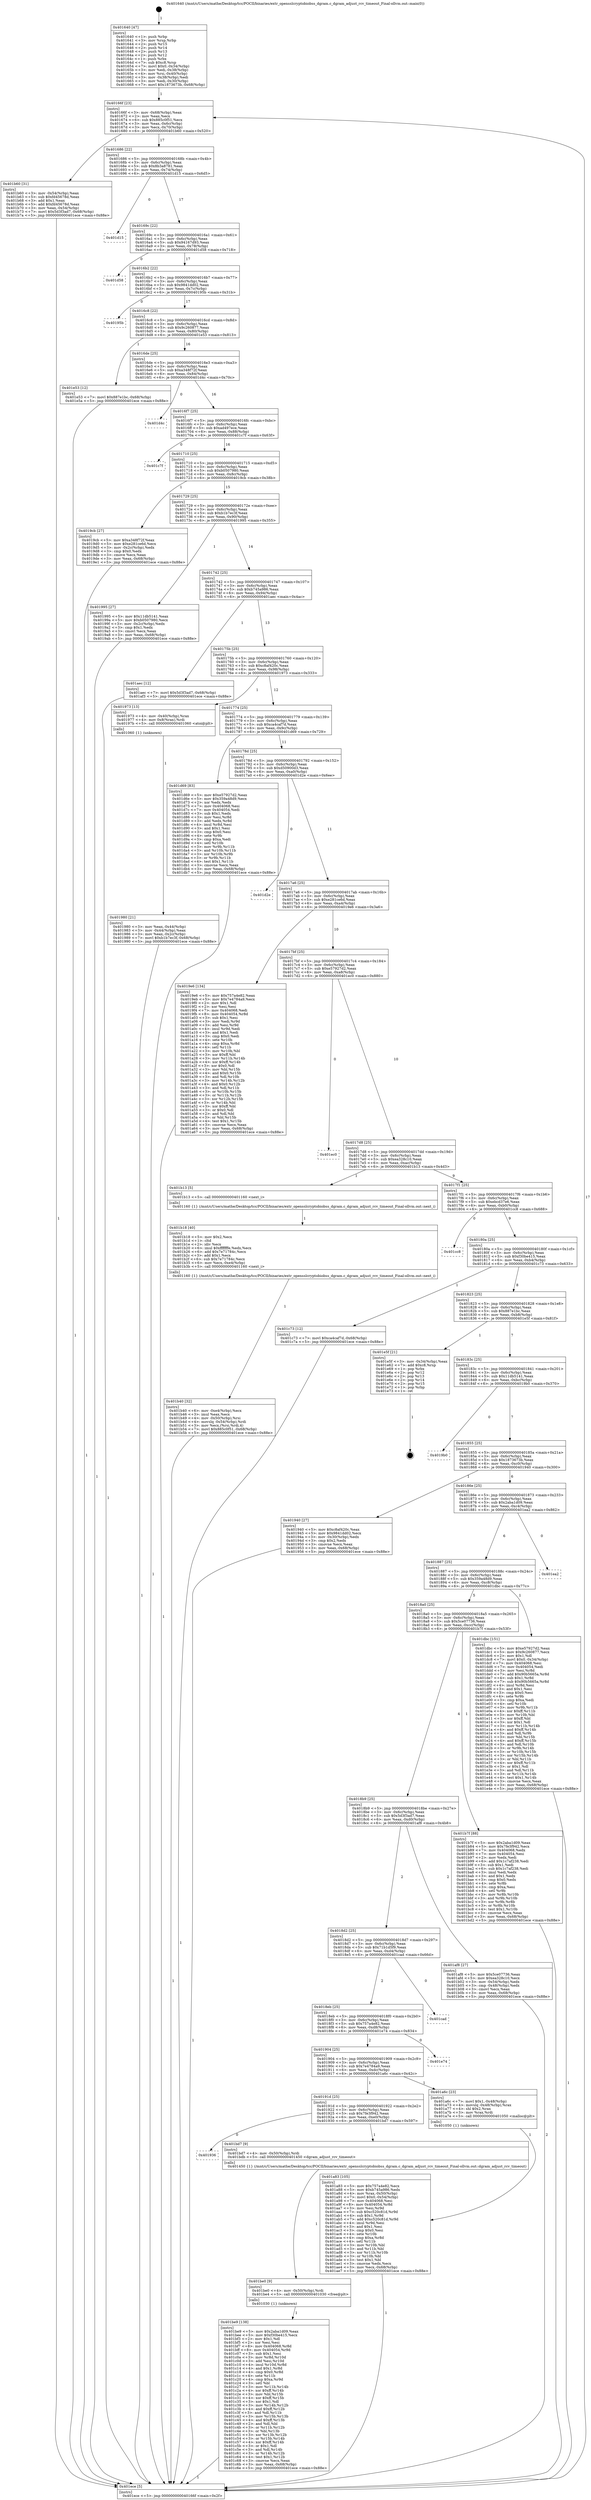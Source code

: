 digraph "0x401640" {
  label = "0x401640 (/mnt/c/Users/mathe/Desktop/tcc/POCII/binaries/extr_opensslcryptobiobss_dgram.c_dgram_adjust_rcv_timeout_Final-ollvm.out::main(0))"
  labelloc = "t"
  node[shape=record]

  Entry [label="",width=0.3,height=0.3,shape=circle,fillcolor=black,style=filled]
  "0x40166f" [label="{
     0x40166f [23]\l
     | [instrs]\l
     &nbsp;&nbsp;0x40166f \<+3\>: mov -0x68(%rbp),%eax\l
     &nbsp;&nbsp;0x401672 \<+2\>: mov %eax,%ecx\l
     &nbsp;&nbsp;0x401674 \<+6\>: sub $0x885c0f51,%ecx\l
     &nbsp;&nbsp;0x40167a \<+3\>: mov %eax,-0x6c(%rbp)\l
     &nbsp;&nbsp;0x40167d \<+3\>: mov %ecx,-0x70(%rbp)\l
     &nbsp;&nbsp;0x401680 \<+6\>: je 0000000000401b60 \<main+0x520\>\l
  }"]
  "0x401b60" [label="{
     0x401b60 [31]\l
     | [instrs]\l
     &nbsp;&nbsp;0x401b60 \<+3\>: mov -0x54(%rbp),%eax\l
     &nbsp;&nbsp;0x401b63 \<+5\>: sub $0xfd45678d,%eax\l
     &nbsp;&nbsp;0x401b68 \<+3\>: add $0x1,%eax\l
     &nbsp;&nbsp;0x401b6b \<+5\>: add $0xfd45678d,%eax\l
     &nbsp;&nbsp;0x401b70 \<+3\>: mov %eax,-0x54(%rbp)\l
     &nbsp;&nbsp;0x401b73 \<+7\>: movl $0x5d3f3ad7,-0x68(%rbp)\l
     &nbsp;&nbsp;0x401b7a \<+5\>: jmp 0000000000401ece \<main+0x88e\>\l
  }"]
  "0x401686" [label="{
     0x401686 [22]\l
     | [instrs]\l
     &nbsp;&nbsp;0x401686 \<+5\>: jmp 000000000040168b \<main+0x4b\>\l
     &nbsp;&nbsp;0x40168b \<+3\>: mov -0x6c(%rbp),%eax\l
     &nbsp;&nbsp;0x40168e \<+5\>: sub $0x8b3a8781,%eax\l
     &nbsp;&nbsp;0x401693 \<+3\>: mov %eax,-0x74(%rbp)\l
     &nbsp;&nbsp;0x401696 \<+6\>: je 0000000000401d15 \<main+0x6d5\>\l
  }"]
  Exit [label="",width=0.3,height=0.3,shape=circle,fillcolor=black,style=filled,peripheries=2]
  "0x401d15" [label="{
     0x401d15\l
  }", style=dashed]
  "0x40169c" [label="{
     0x40169c [22]\l
     | [instrs]\l
     &nbsp;&nbsp;0x40169c \<+5\>: jmp 00000000004016a1 \<main+0x61\>\l
     &nbsp;&nbsp;0x4016a1 \<+3\>: mov -0x6c(%rbp),%eax\l
     &nbsp;&nbsp;0x4016a4 \<+5\>: sub $0x94167d93,%eax\l
     &nbsp;&nbsp;0x4016a9 \<+3\>: mov %eax,-0x78(%rbp)\l
     &nbsp;&nbsp;0x4016ac \<+6\>: je 0000000000401d58 \<main+0x718\>\l
  }"]
  "0x401be9" [label="{
     0x401be9 [138]\l
     | [instrs]\l
     &nbsp;&nbsp;0x401be9 \<+5\>: mov $0x2aba1d09,%eax\l
     &nbsp;&nbsp;0x401bee \<+5\>: mov $0xf30be415,%ecx\l
     &nbsp;&nbsp;0x401bf3 \<+2\>: mov $0x1,%dl\l
     &nbsp;&nbsp;0x401bf5 \<+2\>: xor %esi,%esi\l
     &nbsp;&nbsp;0x401bf7 \<+8\>: mov 0x404068,%r8d\l
     &nbsp;&nbsp;0x401bff \<+8\>: mov 0x404054,%r9d\l
     &nbsp;&nbsp;0x401c07 \<+3\>: sub $0x1,%esi\l
     &nbsp;&nbsp;0x401c0a \<+3\>: mov %r8d,%r10d\l
     &nbsp;&nbsp;0x401c0d \<+3\>: add %esi,%r10d\l
     &nbsp;&nbsp;0x401c10 \<+4\>: imul %r10d,%r8d\l
     &nbsp;&nbsp;0x401c14 \<+4\>: and $0x1,%r8d\l
     &nbsp;&nbsp;0x401c18 \<+4\>: cmp $0x0,%r8d\l
     &nbsp;&nbsp;0x401c1c \<+4\>: sete %r11b\l
     &nbsp;&nbsp;0x401c20 \<+4\>: cmp $0xa,%r9d\l
     &nbsp;&nbsp;0x401c24 \<+3\>: setl %bl\l
     &nbsp;&nbsp;0x401c27 \<+3\>: mov %r11b,%r14b\l
     &nbsp;&nbsp;0x401c2a \<+4\>: xor $0xff,%r14b\l
     &nbsp;&nbsp;0x401c2e \<+3\>: mov %bl,%r15b\l
     &nbsp;&nbsp;0x401c31 \<+4\>: xor $0xff,%r15b\l
     &nbsp;&nbsp;0x401c35 \<+3\>: xor $0x1,%dl\l
     &nbsp;&nbsp;0x401c38 \<+3\>: mov %r14b,%r12b\l
     &nbsp;&nbsp;0x401c3b \<+4\>: and $0xff,%r12b\l
     &nbsp;&nbsp;0x401c3f \<+3\>: and %dl,%r11b\l
     &nbsp;&nbsp;0x401c42 \<+3\>: mov %r15b,%r13b\l
     &nbsp;&nbsp;0x401c45 \<+4\>: and $0xff,%r13b\l
     &nbsp;&nbsp;0x401c49 \<+2\>: and %dl,%bl\l
     &nbsp;&nbsp;0x401c4b \<+3\>: or %r11b,%r12b\l
     &nbsp;&nbsp;0x401c4e \<+3\>: or %bl,%r13b\l
     &nbsp;&nbsp;0x401c51 \<+3\>: xor %r13b,%r12b\l
     &nbsp;&nbsp;0x401c54 \<+3\>: or %r15b,%r14b\l
     &nbsp;&nbsp;0x401c57 \<+4\>: xor $0xff,%r14b\l
     &nbsp;&nbsp;0x401c5b \<+3\>: or $0x1,%dl\l
     &nbsp;&nbsp;0x401c5e \<+3\>: and %dl,%r14b\l
     &nbsp;&nbsp;0x401c61 \<+3\>: or %r14b,%r12b\l
     &nbsp;&nbsp;0x401c64 \<+4\>: test $0x1,%r12b\l
     &nbsp;&nbsp;0x401c68 \<+3\>: cmovne %ecx,%eax\l
     &nbsp;&nbsp;0x401c6b \<+3\>: mov %eax,-0x68(%rbp)\l
     &nbsp;&nbsp;0x401c6e \<+5\>: jmp 0000000000401ece \<main+0x88e\>\l
  }"]
  "0x401d58" [label="{
     0x401d58\l
  }", style=dashed]
  "0x4016b2" [label="{
     0x4016b2 [22]\l
     | [instrs]\l
     &nbsp;&nbsp;0x4016b2 \<+5\>: jmp 00000000004016b7 \<main+0x77\>\l
     &nbsp;&nbsp;0x4016b7 \<+3\>: mov -0x6c(%rbp),%eax\l
     &nbsp;&nbsp;0x4016ba \<+5\>: sub $0x9841dd02,%eax\l
     &nbsp;&nbsp;0x4016bf \<+3\>: mov %eax,-0x7c(%rbp)\l
     &nbsp;&nbsp;0x4016c2 \<+6\>: je 000000000040195b \<main+0x31b\>\l
  }"]
  "0x401be0" [label="{
     0x401be0 [9]\l
     | [instrs]\l
     &nbsp;&nbsp;0x401be0 \<+4\>: mov -0x50(%rbp),%rdi\l
     &nbsp;&nbsp;0x401be4 \<+5\>: call 0000000000401030 \<free@plt\>\l
     | [calls]\l
     &nbsp;&nbsp;0x401030 \{1\} (unknown)\l
  }"]
  "0x40195b" [label="{
     0x40195b\l
  }", style=dashed]
  "0x4016c8" [label="{
     0x4016c8 [22]\l
     | [instrs]\l
     &nbsp;&nbsp;0x4016c8 \<+5\>: jmp 00000000004016cd \<main+0x8d\>\l
     &nbsp;&nbsp;0x4016cd \<+3\>: mov -0x6c(%rbp),%eax\l
     &nbsp;&nbsp;0x4016d0 \<+5\>: sub $0x9c260877,%eax\l
     &nbsp;&nbsp;0x4016d5 \<+3\>: mov %eax,-0x80(%rbp)\l
     &nbsp;&nbsp;0x4016d8 \<+6\>: je 0000000000401e53 \<main+0x813\>\l
  }"]
  "0x401936" [label="{
     0x401936\l
  }", style=dashed]
  "0x401e53" [label="{
     0x401e53 [12]\l
     | [instrs]\l
     &nbsp;&nbsp;0x401e53 \<+7\>: movl $0x887e1bc,-0x68(%rbp)\l
     &nbsp;&nbsp;0x401e5a \<+5\>: jmp 0000000000401ece \<main+0x88e\>\l
  }"]
  "0x4016de" [label="{
     0x4016de [25]\l
     | [instrs]\l
     &nbsp;&nbsp;0x4016de \<+5\>: jmp 00000000004016e3 \<main+0xa3\>\l
     &nbsp;&nbsp;0x4016e3 \<+3\>: mov -0x6c(%rbp),%eax\l
     &nbsp;&nbsp;0x4016e6 \<+5\>: sub $0xa348f72f,%eax\l
     &nbsp;&nbsp;0x4016eb \<+6\>: mov %eax,-0x84(%rbp)\l
     &nbsp;&nbsp;0x4016f1 \<+6\>: je 0000000000401d4c \<main+0x70c\>\l
  }"]
  "0x401bd7" [label="{
     0x401bd7 [9]\l
     | [instrs]\l
     &nbsp;&nbsp;0x401bd7 \<+4\>: mov -0x50(%rbp),%rdi\l
     &nbsp;&nbsp;0x401bdb \<+5\>: call 0000000000401450 \<dgram_adjust_rcv_timeout\>\l
     | [calls]\l
     &nbsp;&nbsp;0x401450 \{1\} (/mnt/c/Users/mathe/Desktop/tcc/POCII/binaries/extr_opensslcryptobiobss_dgram.c_dgram_adjust_rcv_timeout_Final-ollvm.out::dgram_adjust_rcv_timeout)\l
  }"]
  "0x401d4c" [label="{
     0x401d4c\l
  }", style=dashed]
  "0x4016f7" [label="{
     0x4016f7 [25]\l
     | [instrs]\l
     &nbsp;&nbsp;0x4016f7 \<+5\>: jmp 00000000004016fc \<main+0xbc\>\l
     &nbsp;&nbsp;0x4016fc \<+3\>: mov -0x6c(%rbp),%eax\l
     &nbsp;&nbsp;0x4016ff \<+5\>: sub $0xad497ece,%eax\l
     &nbsp;&nbsp;0x401704 \<+6\>: mov %eax,-0x88(%rbp)\l
     &nbsp;&nbsp;0x40170a \<+6\>: je 0000000000401c7f \<main+0x63f\>\l
  }"]
  "0x401b40" [label="{
     0x401b40 [32]\l
     | [instrs]\l
     &nbsp;&nbsp;0x401b40 \<+6\>: mov -0xe4(%rbp),%ecx\l
     &nbsp;&nbsp;0x401b46 \<+3\>: imul %eax,%ecx\l
     &nbsp;&nbsp;0x401b49 \<+4\>: mov -0x50(%rbp),%rsi\l
     &nbsp;&nbsp;0x401b4d \<+4\>: movslq -0x54(%rbp),%rdi\l
     &nbsp;&nbsp;0x401b51 \<+3\>: mov %ecx,(%rsi,%rdi,4)\l
     &nbsp;&nbsp;0x401b54 \<+7\>: movl $0x885c0f51,-0x68(%rbp)\l
     &nbsp;&nbsp;0x401b5b \<+5\>: jmp 0000000000401ece \<main+0x88e\>\l
  }"]
  "0x401c7f" [label="{
     0x401c7f\l
  }", style=dashed]
  "0x401710" [label="{
     0x401710 [25]\l
     | [instrs]\l
     &nbsp;&nbsp;0x401710 \<+5\>: jmp 0000000000401715 \<main+0xd5\>\l
     &nbsp;&nbsp;0x401715 \<+3\>: mov -0x6c(%rbp),%eax\l
     &nbsp;&nbsp;0x401718 \<+5\>: sub $0xb0507980,%eax\l
     &nbsp;&nbsp;0x40171d \<+6\>: mov %eax,-0x8c(%rbp)\l
     &nbsp;&nbsp;0x401723 \<+6\>: je 00000000004019cb \<main+0x38b\>\l
  }"]
  "0x401b18" [label="{
     0x401b18 [40]\l
     | [instrs]\l
     &nbsp;&nbsp;0x401b18 \<+5\>: mov $0x2,%ecx\l
     &nbsp;&nbsp;0x401b1d \<+1\>: cltd\l
     &nbsp;&nbsp;0x401b1e \<+2\>: idiv %ecx\l
     &nbsp;&nbsp;0x401b20 \<+6\>: imul $0xfffffffe,%edx,%ecx\l
     &nbsp;&nbsp;0x401b26 \<+6\>: add $0x7e71784c,%ecx\l
     &nbsp;&nbsp;0x401b2c \<+3\>: add $0x1,%ecx\l
     &nbsp;&nbsp;0x401b2f \<+6\>: sub $0x7e71784c,%ecx\l
     &nbsp;&nbsp;0x401b35 \<+6\>: mov %ecx,-0xe4(%rbp)\l
     &nbsp;&nbsp;0x401b3b \<+5\>: call 0000000000401160 \<next_i\>\l
     | [calls]\l
     &nbsp;&nbsp;0x401160 \{1\} (/mnt/c/Users/mathe/Desktop/tcc/POCII/binaries/extr_opensslcryptobiobss_dgram.c_dgram_adjust_rcv_timeout_Final-ollvm.out::next_i)\l
  }"]
  "0x4019cb" [label="{
     0x4019cb [27]\l
     | [instrs]\l
     &nbsp;&nbsp;0x4019cb \<+5\>: mov $0xa348f72f,%eax\l
     &nbsp;&nbsp;0x4019d0 \<+5\>: mov $0xe281ce6d,%ecx\l
     &nbsp;&nbsp;0x4019d5 \<+3\>: mov -0x2c(%rbp),%edx\l
     &nbsp;&nbsp;0x4019d8 \<+3\>: cmp $0x0,%edx\l
     &nbsp;&nbsp;0x4019db \<+3\>: cmove %ecx,%eax\l
     &nbsp;&nbsp;0x4019de \<+3\>: mov %eax,-0x68(%rbp)\l
     &nbsp;&nbsp;0x4019e1 \<+5\>: jmp 0000000000401ece \<main+0x88e\>\l
  }"]
  "0x401729" [label="{
     0x401729 [25]\l
     | [instrs]\l
     &nbsp;&nbsp;0x401729 \<+5\>: jmp 000000000040172e \<main+0xee\>\l
     &nbsp;&nbsp;0x40172e \<+3\>: mov -0x6c(%rbp),%eax\l
     &nbsp;&nbsp;0x401731 \<+5\>: sub $0xb1b7ec3f,%eax\l
     &nbsp;&nbsp;0x401736 \<+6\>: mov %eax,-0x90(%rbp)\l
     &nbsp;&nbsp;0x40173c \<+6\>: je 0000000000401995 \<main+0x355\>\l
  }"]
  "0x401a83" [label="{
     0x401a83 [105]\l
     | [instrs]\l
     &nbsp;&nbsp;0x401a83 \<+5\>: mov $0x757a4e82,%ecx\l
     &nbsp;&nbsp;0x401a88 \<+5\>: mov $0xb745a986,%edx\l
     &nbsp;&nbsp;0x401a8d \<+4\>: mov %rax,-0x50(%rbp)\l
     &nbsp;&nbsp;0x401a91 \<+7\>: movl $0x0,-0x54(%rbp)\l
     &nbsp;&nbsp;0x401a98 \<+7\>: mov 0x404068,%esi\l
     &nbsp;&nbsp;0x401a9f \<+8\>: mov 0x404054,%r8d\l
     &nbsp;&nbsp;0x401aa7 \<+3\>: mov %esi,%r9d\l
     &nbsp;&nbsp;0x401aaa \<+7\>: sub $0xc520c81d,%r9d\l
     &nbsp;&nbsp;0x401ab1 \<+4\>: sub $0x1,%r9d\l
     &nbsp;&nbsp;0x401ab5 \<+7\>: add $0xc520c81d,%r9d\l
     &nbsp;&nbsp;0x401abc \<+4\>: imul %r9d,%esi\l
     &nbsp;&nbsp;0x401ac0 \<+3\>: and $0x1,%esi\l
     &nbsp;&nbsp;0x401ac3 \<+3\>: cmp $0x0,%esi\l
     &nbsp;&nbsp;0x401ac6 \<+4\>: sete %r10b\l
     &nbsp;&nbsp;0x401aca \<+4\>: cmp $0xa,%r8d\l
     &nbsp;&nbsp;0x401ace \<+4\>: setl %r11b\l
     &nbsp;&nbsp;0x401ad2 \<+3\>: mov %r10b,%bl\l
     &nbsp;&nbsp;0x401ad5 \<+3\>: and %r11b,%bl\l
     &nbsp;&nbsp;0x401ad8 \<+3\>: xor %r11b,%r10b\l
     &nbsp;&nbsp;0x401adb \<+3\>: or %r10b,%bl\l
     &nbsp;&nbsp;0x401ade \<+3\>: test $0x1,%bl\l
     &nbsp;&nbsp;0x401ae1 \<+3\>: cmovne %edx,%ecx\l
     &nbsp;&nbsp;0x401ae4 \<+3\>: mov %ecx,-0x68(%rbp)\l
     &nbsp;&nbsp;0x401ae7 \<+5\>: jmp 0000000000401ece \<main+0x88e\>\l
  }"]
  "0x401995" [label="{
     0x401995 [27]\l
     | [instrs]\l
     &nbsp;&nbsp;0x401995 \<+5\>: mov $0x11db5141,%eax\l
     &nbsp;&nbsp;0x40199a \<+5\>: mov $0xb0507980,%ecx\l
     &nbsp;&nbsp;0x40199f \<+3\>: mov -0x2c(%rbp),%edx\l
     &nbsp;&nbsp;0x4019a2 \<+3\>: cmp $0x1,%edx\l
     &nbsp;&nbsp;0x4019a5 \<+3\>: cmovl %ecx,%eax\l
     &nbsp;&nbsp;0x4019a8 \<+3\>: mov %eax,-0x68(%rbp)\l
     &nbsp;&nbsp;0x4019ab \<+5\>: jmp 0000000000401ece \<main+0x88e\>\l
  }"]
  "0x401742" [label="{
     0x401742 [25]\l
     | [instrs]\l
     &nbsp;&nbsp;0x401742 \<+5\>: jmp 0000000000401747 \<main+0x107\>\l
     &nbsp;&nbsp;0x401747 \<+3\>: mov -0x6c(%rbp),%eax\l
     &nbsp;&nbsp;0x40174a \<+5\>: sub $0xb745a986,%eax\l
     &nbsp;&nbsp;0x40174f \<+6\>: mov %eax,-0x94(%rbp)\l
     &nbsp;&nbsp;0x401755 \<+6\>: je 0000000000401aec \<main+0x4ac\>\l
  }"]
  "0x40191d" [label="{
     0x40191d [25]\l
     | [instrs]\l
     &nbsp;&nbsp;0x40191d \<+5\>: jmp 0000000000401922 \<main+0x2e2\>\l
     &nbsp;&nbsp;0x401922 \<+3\>: mov -0x6c(%rbp),%eax\l
     &nbsp;&nbsp;0x401925 \<+5\>: sub $0x7fe3f942,%eax\l
     &nbsp;&nbsp;0x40192a \<+6\>: mov %eax,-0xe0(%rbp)\l
     &nbsp;&nbsp;0x401930 \<+6\>: je 0000000000401bd7 \<main+0x597\>\l
  }"]
  "0x401aec" [label="{
     0x401aec [12]\l
     | [instrs]\l
     &nbsp;&nbsp;0x401aec \<+7\>: movl $0x5d3f3ad7,-0x68(%rbp)\l
     &nbsp;&nbsp;0x401af3 \<+5\>: jmp 0000000000401ece \<main+0x88e\>\l
  }"]
  "0x40175b" [label="{
     0x40175b [25]\l
     | [instrs]\l
     &nbsp;&nbsp;0x40175b \<+5\>: jmp 0000000000401760 \<main+0x120\>\l
     &nbsp;&nbsp;0x401760 \<+3\>: mov -0x6c(%rbp),%eax\l
     &nbsp;&nbsp;0x401763 \<+5\>: sub $0xc8af420c,%eax\l
     &nbsp;&nbsp;0x401768 \<+6\>: mov %eax,-0x98(%rbp)\l
     &nbsp;&nbsp;0x40176e \<+6\>: je 0000000000401973 \<main+0x333\>\l
  }"]
  "0x401a6c" [label="{
     0x401a6c [23]\l
     | [instrs]\l
     &nbsp;&nbsp;0x401a6c \<+7\>: movl $0x1,-0x48(%rbp)\l
     &nbsp;&nbsp;0x401a73 \<+4\>: movslq -0x48(%rbp),%rax\l
     &nbsp;&nbsp;0x401a77 \<+4\>: shl $0x2,%rax\l
     &nbsp;&nbsp;0x401a7b \<+3\>: mov %rax,%rdi\l
     &nbsp;&nbsp;0x401a7e \<+5\>: call 0000000000401050 \<malloc@plt\>\l
     | [calls]\l
     &nbsp;&nbsp;0x401050 \{1\} (unknown)\l
  }"]
  "0x401973" [label="{
     0x401973 [13]\l
     | [instrs]\l
     &nbsp;&nbsp;0x401973 \<+4\>: mov -0x40(%rbp),%rax\l
     &nbsp;&nbsp;0x401977 \<+4\>: mov 0x8(%rax),%rdi\l
     &nbsp;&nbsp;0x40197b \<+5\>: call 0000000000401060 \<atoi@plt\>\l
     | [calls]\l
     &nbsp;&nbsp;0x401060 \{1\} (unknown)\l
  }"]
  "0x401774" [label="{
     0x401774 [25]\l
     | [instrs]\l
     &nbsp;&nbsp;0x401774 \<+5\>: jmp 0000000000401779 \<main+0x139\>\l
     &nbsp;&nbsp;0x401779 \<+3\>: mov -0x6c(%rbp),%eax\l
     &nbsp;&nbsp;0x40177c \<+5\>: sub $0xca4caf7d,%eax\l
     &nbsp;&nbsp;0x401781 \<+6\>: mov %eax,-0x9c(%rbp)\l
     &nbsp;&nbsp;0x401787 \<+6\>: je 0000000000401d69 \<main+0x729\>\l
  }"]
  "0x401904" [label="{
     0x401904 [25]\l
     | [instrs]\l
     &nbsp;&nbsp;0x401904 \<+5\>: jmp 0000000000401909 \<main+0x2c9\>\l
     &nbsp;&nbsp;0x401909 \<+3\>: mov -0x6c(%rbp),%eax\l
     &nbsp;&nbsp;0x40190c \<+5\>: sub $0x7e4784a9,%eax\l
     &nbsp;&nbsp;0x401911 \<+6\>: mov %eax,-0xdc(%rbp)\l
     &nbsp;&nbsp;0x401917 \<+6\>: je 0000000000401a6c \<main+0x42c\>\l
  }"]
  "0x401d69" [label="{
     0x401d69 [83]\l
     | [instrs]\l
     &nbsp;&nbsp;0x401d69 \<+5\>: mov $0xe57927d2,%eax\l
     &nbsp;&nbsp;0x401d6e \<+5\>: mov $0x359a48d9,%ecx\l
     &nbsp;&nbsp;0x401d73 \<+2\>: xor %edx,%edx\l
     &nbsp;&nbsp;0x401d75 \<+7\>: mov 0x404068,%esi\l
     &nbsp;&nbsp;0x401d7c \<+7\>: mov 0x404054,%edi\l
     &nbsp;&nbsp;0x401d83 \<+3\>: sub $0x1,%edx\l
     &nbsp;&nbsp;0x401d86 \<+3\>: mov %esi,%r8d\l
     &nbsp;&nbsp;0x401d89 \<+3\>: add %edx,%r8d\l
     &nbsp;&nbsp;0x401d8c \<+4\>: imul %r8d,%esi\l
     &nbsp;&nbsp;0x401d90 \<+3\>: and $0x1,%esi\l
     &nbsp;&nbsp;0x401d93 \<+3\>: cmp $0x0,%esi\l
     &nbsp;&nbsp;0x401d96 \<+4\>: sete %r9b\l
     &nbsp;&nbsp;0x401d9a \<+3\>: cmp $0xa,%edi\l
     &nbsp;&nbsp;0x401d9d \<+4\>: setl %r10b\l
     &nbsp;&nbsp;0x401da1 \<+3\>: mov %r9b,%r11b\l
     &nbsp;&nbsp;0x401da4 \<+3\>: and %r10b,%r11b\l
     &nbsp;&nbsp;0x401da7 \<+3\>: xor %r10b,%r9b\l
     &nbsp;&nbsp;0x401daa \<+3\>: or %r9b,%r11b\l
     &nbsp;&nbsp;0x401dad \<+4\>: test $0x1,%r11b\l
     &nbsp;&nbsp;0x401db1 \<+3\>: cmovne %ecx,%eax\l
     &nbsp;&nbsp;0x401db4 \<+3\>: mov %eax,-0x68(%rbp)\l
     &nbsp;&nbsp;0x401db7 \<+5\>: jmp 0000000000401ece \<main+0x88e\>\l
  }"]
  "0x40178d" [label="{
     0x40178d [25]\l
     | [instrs]\l
     &nbsp;&nbsp;0x40178d \<+5\>: jmp 0000000000401792 \<main+0x152\>\l
     &nbsp;&nbsp;0x401792 \<+3\>: mov -0x6c(%rbp),%eax\l
     &nbsp;&nbsp;0x401795 \<+5\>: sub $0xd50900d3,%eax\l
     &nbsp;&nbsp;0x40179a \<+6\>: mov %eax,-0xa0(%rbp)\l
     &nbsp;&nbsp;0x4017a0 \<+6\>: je 0000000000401d2e \<main+0x6ee\>\l
  }"]
  "0x401e74" [label="{
     0x401e74\l
  }", style=dashed]
  "0x401d2e" [label="{
     0x401d2e\l
  }", style=dashed]
  "0x4017a6" [label="{
     0x4017a6 [25]\l
     | [instrs]\l
     &nbsp;&nbsp;0x4017a6 \<+5\>: jmp 00000000004017ab \<main+0x16b\>\l
     &nbsp;&nbsp;0x4017ab \<+3\>: mov -0x6c(%rbp),%eax\l
     &nbsp;&nbsp;0x4017ae \<+5\>: sub $0xe281ce6d,%eax\l
     &nbsp;&nbsp;0x4017b3 \<+6\>: mov %eax,-0xa4(%rbp)\l
     &nbsp;&nbsp;0x4017b9 \<+6\>: je 00000000004019e6 \<main+0x3a6\>\l
  }"]
  "0x4018eb" [label="{
     0x4018eb [25]\l
     | [instrs]\l
     &nbsp;&nbsp;0x4018eb \<+5\>: jmp 00000000004018f0 \<main+0x2b0\>\l
     &nbsp;&nbsp;0x4018f0 \<+3\>: mov -0x6c(%rbp),%eax\l
     &nbsp;&nbsp;0x4018f3 \<+5\>: sub $0x757a4e82,%eax\l
     &nbsp;&nbsp;0x4018f8 \<+6\>: mov %eax,-0xd8(%rbp)\l
     &nbsp;&nbsp;0x4018fe \<+6\>: je 0000000000401e74 \<main+0x834\>\l
  }"]
  "0x4019e6" [label="{
     0x4019e6 [134]\l
     | [instrs]\l
     &nbsp;&nbsp;0x4019e6 \<+5\>: mov $0x757a4e82,%eax\l
     &nbsp;&nbsp;0x4019eb \<+5\>: mov $0x7e4784a9,%ecx\l
     &nbsp;&nbsp;0x4019f0 \<+2\>: mov $0x1,%dl\l
     &nbsp;&nbsp;0x4019f2 \<+2\>: xor %esi,%esi\l
     &nbsp;&nbsp;0x4019f4 \<+7\>: mov 0x404068,%edi\l
     &nbsp;&nbsp;0x4019fb \<+8\>: mov 0x404054,%r8d\l
     &nbsp;&nbsp;0x401a03 \<+3\>: sub $0x1,%esi\l
     &nbsp;&nbsp;0x401a06 \<+3\>: mov %edi,%r9d\l
     &nbsp;&nbsp;0x401a09 \<+3\>: add %esi,%r9d\l
     &nbsp;&nbsp;0x401a0c \<+4\>: imul %r9d,%edi\l
     &nbsp;&nbsp;0x401a10 \<+3\>: and $0x1,%edi\l
     &nbsp;&nbsp;0x401a13 \<+3\>: cmp $0x0,%edi\l
     &nbsp;&nbsp;0x401a16 \<+4\>: sete %r10b\l
     &nbsp;&nbsp;0x401a1a \<+4\>: cmp $0xa,%r8d\l
     &nbsp;&nbsp;0x401a1e \<+4\>: setl %r11b\l
     &nbsp;&nbsp;0x401a22 \<+3\>: mov %r10b,%bl\l
     &nbsp;&nbsp;0x401a25 \<+3\>: xor $0xff,%bl\l
     &nbsp;&nbsp;0x401a28 \<+3\>: mov %r11b,%r14b\l
     &nbsp;&nbsp;0x401a2b \<+4\>: xor $0xff,%r14b\l
     &nbsp;&nbsp;0x401a2f \<+3\>: xor $0x0,%dl\l
     &nbsp;&nbsp;0x401a32 \<+3\>: mov %bl,%r15b\l
     &nbsp;&nbsp;0x401a35 \<+4\>: and $0x0,%r15b\l
     &nbsp;&nbsp;0x401a39 \<+3\>: and %dl,%r10b\l
     &nbsp;&nbsp;0x401a3c \<+3\>: mov %r14b,%r12b\l
     &nbsp;&nbsp;0x401a3f \<+4\>: and $0x0,%r12b\l
     &nbsp;&nbsp;0x401a43 \<+3\>: and %dl,%r11b\l
     &nbsp;&nbsp;0x401a46 \<+3\>: or %r10b,%r15b\l
     &nbsp;&nbsp;0x401a49 \<+3\>: or %r11b,%r12b\l
     &nbsp;&nbsp;0x401a4c \<+3\>: xor %r12b,%r15b\l
     &nbsp;&nbsp;0x401a4f \<+3\>: or %r14b,%bl\l
     &nbsp;&nbsp;0x401a52 \<+3\>: xor $0xff,%bl\l
     &nbsp;&nbsp;0x401a55 \<+3\>: or $0x0,%dl\l
     &nbsp;&nbsp;0x401a58 \<+2\>: and %dl,%bl\l
     &nbsp;&nbsp;0x401a5a \<+3\>: or %bl,%r15b\l
     &nbsp;&nbsp;0x401a5d \<+4\>: test $0x1,%r15b\l
     &nbsp;&nbsp;0x401a61 \<+3\>: cmovne %ecx,%eax\l
     &nbsp;&nbsp;0x401a64 \<+3\>: mov %eax,-0x68(%rbp)\l
     &nbsp;&nbsp;0x401a67 \<+5\>: jmp 0000000000401ece \<main+0x88e\>\l
  }"]
  "0x4017bf" [label="{
     0x4017bf [25]\l
     | [instrs]\l
     &nbsp;&nbsp;0x4017bf \<+5\>: jmp 00000000004017c4 \<main+0x184\>\l
     &nbsp;&nbsp;0x4017c4 \<+3\>: mov -0x6c(%rbp),%eax\l
     &nbsp;&nbsp;0x4017c7 \<+5\>: sub $0xe57927d2,%eax\l
     &nbsp;&nbsp;0x4017cc \<+6\>: mov %eax,-0xa8(%rbp)\l
     &nbsp;&nbsp;0x4017d2 \<+6\>: je 0000000000401ec0 \<main+0x880\>\l
  }"]
  "0x401cad" [label="{
     0x401cad\l
  }", style=dashed]
  "0x401ec0" [label="{
     0x401ec0\l
  }", style=dashed]
  "0x4017d8" [label="{
     0x4017d8 [25]\l
     | [instrs]\l
     &nbsp;&nbsp;0x4017d8 \<+5\>: jmp 00000000004017dd \<main+0x19d\>\l
     &nbsp;&nbsp;0x4017dd \<+3\>: mov -0x6c(%rbp),%eax\l
     &nbsp;&nbsp;0x4017e0 \<+5\>: sub $0xea328c10,%eax\l
     &nbsp;&nbsp;0x4017e5 \<+6\>: mov %eax,-0xac(%rbp)\l
     &nbsp;&nbsp;0x4017eb \<+6\>: je 0000000000401b13 \<main+0x4d3\>\l
  }"]
  "0x4018d2" [label="{
     0x4018d2 [25]\l
     | [instrs]\l
     &nbsp;&nbsp;0x4018d2 \<+5\>: jmp 00000000004018d7 \<main+0x297\>\l
     &nbsp;&nbsp;0x4018d7 \<+3\>: mov -0x6c(%rbp),%eax\l
     &nbsp;&nbsp;0x4018da \<+5\>: sub $0x71b1d5f9,%eax\l
     &nbsp;&nbsp;0x4018df \<+6\>: mov %eax,-0xd4(%rbp)\l
     &nbsp;&nbsp;0x4018e5 \<+6\>: je 0000000000401cad \<main+0x66d\>\l
  }"]
  "0x401b13" [label="{
     0x401b13 [5]\l
     | [instrs]\l
     &nbsp;&nbsp;0x401b13 \<+5\>: call 0000000000401160 \<next_i\>\l
     | [calls]\l
     &nbsp;&nbsp;0x401160 \{1\} (/mnt/c/Users/mathe/Desktop/tcc/POCII/binaries/extr_opensslcryptobiobss_dgram.c_dgram_adjust_rcv_timeout_Final-ollvm.out::next_i)\l
  }"]
  "0x4017f1" [label="{
     0x4017f1 [25]\l
     | [instrs]\l
     &nbsp;&nbsp;0x4017f1 \<+5\>: jmp 00000000004017f6 \<main+0x1b6\>\l
     &nbsp;&nbsp;0x4017f6 \<+3\>: mov -0x6c(%rbp),%eax\l
     &nbsp;&nbsp;0x4017f9 \<+5\>: sub $0xebcd37e6,%eax\l
     &nbsp;&nbsp;0x4017fe \<+6\>: mov %eax,-0xb0(%rbp)\l
     &nbsp;&nbsp;0x401804 \<+6\>: je 0000000000401cc8 \<main+0x688\>\l
  }"]
  "0x401af8" [label="{
     0x401af8 [27]\l
     | [instrs]\l
     &nbsp;&nbsp;0x401af8 \<+5\>: mov $0x5ce07736,%eax\l
     &nbsp;&nbsp;0x401afd \<+5\>: mov $0xea328c10,%ecx\l
     &nbsp;&nbsp;0x401b02 \<+3\>: mov -0x54(%rbp),%edx\l
     &nbsp;&nbsp;0x401b05 \<+3\>: cmp -0x48(%rbp),%edx\l
     &nbsp;&nbsp;0x401b08 \<+3\>: cmovl %ecx,%eax\l
     &nbsp;&nbsp;0x401b0b \<+3\>: mov %eax,-0x68(%rbp)\l
     &nbsp;&nbsp;0x401b0e \<+5\>: jmp 0000000000401ece \<main+0x88e\>\l
  }"]
  "0x401cc8" [label="{
     0x401cc8\l
  }", style=dashed]
  "0x40180a" [label="{
     0x40180a [25]\l
     | [instrs]\l
     &nbsp;&nbsp;0x40180a \<+5\>: jmp 000000000040180f \<main+0x1cf\>\l
     &nbsp;&nbsp;0x40180f \<+3\>: mov -0x6c(%rbp),%eax\l
     &nbsp;&nbsp;0x401812 \<+5\>: sub $0xf30be415,%eax\l
     &nbsp;&nbsp;0x401817 \<+6\>: mov %eax,-0xb4(%rbp)\l
     &nbsp;&nbsp;0x40181d \<+6\>: je 0000000000401c73 \<main+0x633\>\l
  }"]
  "0x4018b9" [label="{
     0x4018b9 [25]\l
     | [instrs]\l
     &nbsp;&nbsp;0x4018b9 \<+5\>: jmp 00000000004018be \<main+0x27e\>\l
     &nbsp;&nbsp;0x4018be \<+3\>: mov -0x6c(%rbp),%eax\l
     &nbsp;&nbsp;0x4018c1 \<+5\>: sub $0x5d3f3ad7,%eax\l
     &nbsp;&nbsp;0x4018c6 \<+6\>: mov %eax,-0xd0(%rbp)\l
     &nbsp;&nbsp;0x4018cc \<+6\>: je 0000000000401af8 \<main+0x4b8\>\l
  }"]
  "0x401c73" [label="{
     0x401c73 [12]\l
     | [instrs]\l
     &nbsp;&nbsp;0x401c73 \<+7\>: movl $0xca4caf7d,-0x68(%rbp)\l
     &nbsp;&nbsp;0x401c7a \<+5\>: jmp 0000000000401ece \<main+0x88e\>\l
  }"]
  "0x401823" [label="{
     0x401823 [25]\l
     | [instrs]\l
     &nbsp;&nbsp;0x401823 \<+5\>: jmp 0000000000401828 \<main+0x1e8\>\l
     &nbsp;&nbsp;0x401828 \<+3\>: mov -0x6c(%rbp),%eax\l
     &nbsp;&nbsp;0x40182b \<+5\>: sub $0x887e1bc,%eax\l
     &nbsp;&nbsp;0x401830 \<+6\>: mov %eax,-0xb8(%rbp)\l
     &nbsp;&nbsp;0x401836 \<+6\>: je 0000000000401e5f \<main+0x81f\>\l
  }"]
  "0x401b7f" [label="{
     0x401b7f [88]\l
     | [instrs]\l
     &nbsp;&nbsp;0x401b7f \<+5\>: mov $0x2aba1d09,%eax\l
     &nbsp;&nbsp;0x401b84 \<+5\>: mov $0x7fe3f942,%ecx\l
     &nbsp;&nbsp;0x401b89 \<+7\>: mov 0x404068,%edx\l
     &nbsp;&nbsp;0x401b90 \<+7\>: mov 0x404054,%esi\l
     &nbsp;&nbsp;0x401b97 \<+2\>: mov %edx,%edi\l
     &nbsp;&nbsp;0x401b99 \<+6\>: add $0x1c7af238,%edi\l
     &nbsp;&nbsp;0x401b9f \<+3\>: sub $0x1,%edi\l
     &nbsp;&nbsp;0x401ba2 \<+6\>: sub $0x1c7af238,%edi\l
     &nbsp;&nbsp;0x401ba8 \<+3\>: imul %edi,%edx\l
     &nbsp;&nbsp;0x401bab \<+3\>: and $0x1,%edx\l
     &nbsp;&nbsp;0x401bae \<+3\>: cmp $0x0,%edx\l
     &nbsp;&nbsp;0x401bb1 \<+4\>: sete %r8b\l
     &nbsp;&nbsp;0x401bb5 \<+3\>: cmp $0xa,%esi\l
     &nbsp;&nbsp;0x401bb8 \<+4\>: setl %r9b\l
     &nbsp;&nbsp;0x401bbc \<+3\>: mov %r8b,%r10b\l
     &nbsp;&nbsp;0x401bbf \<+3\>: and %r9b,%r10b\l
     &nbsp;&nbsp;0x401bc2 \<+3\>: xor %r9b,%r8b\l
     &nbsp;&nbsp;0x401bc5 \<+3\>: or %r8b,%r10b\l
     &nbsp;&nbsp;0x401bc8 \<+4\>: test $0x1,%r10b\l
     &nbsp;&nbsp;0x401bcc \<+3\>: cmovne %ecx,%eax\l
     &nbsp;&nbsp;0x401bcf \<+3\>: mov %eax,-0x68(%rbp)\l
     &nbsp;&nbsp;0x401bd2 \<+5\>: jmp 0000000000401ece \<main+0x88e\>\l
  }"]
  "0x401e5f" [label="{
     0x401e5f [21]\l
     | [instrs]\l
     &nbsp;&nbsp;0x401e5f \<+3\>: mov -0x34(%rbp),%eax\l
     &nbsp;&nbsp;0x401e62 \<+7\>: add $0xc8,%rsp\l
     &nbsp;&nbsp;0x401e69 \<+1\>: pop %rbx\l
     &nbsp;&nbsp;0x401e6a \<+2\>: pop %r12\l
     &nbsp;&nbsp;0x401e6c \<+2\>: pop %r13\l
     &nbsp;&nbsp;0x401e6e \<+2\>: pop %r14\l
     &nbsp;&nbsp;0x401e70 \<+2\>: pop %r15\l
     &nbsp;&nbsp;0x401e72 \<+1\>: pop %rbp\l
     &nbsp;&nbsp;0x401e73 \<+1\>: ret\l
  }"]
  "0x40183c" [label="{
     0x40183c [25]\l
     | [instrs]\l
     &nbsp;&nbsp;0x40183c \<+5\>: jmp 0000000000401841 \<main+0x201\>\l
     &nbsp;&nbsp;0x401841 \<+3\>: mov -0x6c(%rbp),%eax\l
     &nbsp;&nbsp;0x401844 \<+5\>: sub $0x11db5141,%eax\l
     &nbsp;&nbsp;0x401849 \<+6\>: mov %eax,-0xbc(%rbp)\l
     &nbsp;&nbsp;0x40184f \<+6\>: je 00000000004019b0 \<main+0x370\>\l
  }"]
  "0x4018a0" [label="{
     0x4018a0 [25]\l
     | [instrs]\l
     &nbsp;&nbsp;0x4018a0 \<+5\>: jmp 00000000004018a5 \<main+0x265\>\l
     &nbsp;&nbsp;0x4018a5 \<+3\>: mov -0x6c(%rbp),%eax\l
     &nbsp;&nbsp;0x4018a8 \<+5\>: sub $0x5ce07736,%eax\l
     &nbsp;&nbsp;0x4018ad \<+6\>: mov %eax,-0xcc(%rbp)\l
     &nbsp;&nbsp;0x4018b3 \<+6\>: je 0000000000401b7f \<main+0x53f\>\l
  }"]
  "0x4019b0" [label="{
     0x4019b0\l
  }", style=dashed]
  "0x401855" [label="{
     0x401855 [25]\l
     | [instrs]\l
     &nbsp;&nbsp;0x401855 \<+5\>: jmp 000000000040185a \<main+0x21a\>\l
     &nbsp;&nbsp;0x40185a \<+3\>: mov -0x6c(%rbp),%eax\l
     &nbsp;&nbsp;0x40185d \<+5\>: sub $0x1873673b,%eax\l
     &nbsp;&nbsp;0x401862 \<+6\>: mov %eax,-0xc0(%rbp)\l
     &nbsp;&nbsp;0x401868 \<+6\>: je 0000000000401940 \<main+0x300\>\l
  }"]
  "0x401dbc" [label="{
     0x401dbc [151]\l
     | [instrs]\l
     &nbsp;&nbsp;0x401dbc \<+5\>: mov $0xe57927d2,%eax\l
     &nbsp;&nbsp;0x401dc1 \<+5\>: mov $0x9c260877,%ecx\l
     &nbsp;&nbsp;0x401dc6 \<+2\>: mov $0x1,%dl\l
     &nbsp;&nbsp;0x401dc8 \<+7\>: movl $0x0,-0x34(%rbp)\l
     &nbsp;&nbsp;0x401dcf \<+7\>: mov 0x404068,%esi\l
     &nbsp;&nbsp;0x401dd6 \<+7\>: mov 0x404054,%edi\l
     &nbsp;&nbsp;0x401ddd \<+3\>: mov %esi,%r8d\l
     &nbsp;&nbsp;0x401de0 \<+7\>: add $0x90b5665a,%r8d\l
     &nbsp;&nbsp;0x401de7 \<+4\>: sub $0x1,%r8d\l
     &nbsp;&nbsp;0x401deb \<+7\>: sub $0x90b5665a,%r8d\l
     &nbsp;&nbsp;0x401df2 \<+4\>: imul %r8d,%esi\l
     &nbsp;&nbsp;0x401df6 \<+3\>: and $0x1,%esi\l
     &nbsp;&nbsp;0x401df9 \<+3\>: cmp $0x0,%esi\l
     &nbsp;&nbsp;0x401dfc \<+4\>: sete %r9b\l
     &nbsp;&nbsp;0x401e00 \<+3\>: cmp $0xa,%edi\l
     &nbsp;&nbsp;0x401e03 \<+4\>: setl %r10b\l
     &nbsp;&nbsp;0x401e07 \<+3\>: mov %r9b,%r11b\l
     &nbsp;&nbsp;0x401e0a \<+4\>: xor $0xff,%r11b\l
     &nbsp;&nbsp;0x401e0e \<+3\>: mov %r10b,%bl\l
     &nbsp;&nbsp;0x401e11 \<+3\>: xor $0xff,%bl\l
     &nbsp;&nbsp;0x401e14 \<+3\>: xor $0x1,%dl\l
     &nbsp;&nbsp;0x401e17 \<+3\>: mov %r11b,%r14b\l
     &nbsp;&nbsp;0x401e1a \<+4\>: and $0xff,%r14b\l
     &nbsp;&nbsp;0x401e1e \<+3\>: and %dl,%r9b\l
     &nbsp;&nbsp;0x401e21 \<+3\>: mov %bl,%r15b\l
     &nbsp;&nbsp;0x401e24 \<+4\>: and $0xff,%r15b\l
     &nbsp;&nbsp;0x401e28 \<+3\>: and %dl,%r10b\l
     &nbsp;&nbsp;0x401e2b \<+3\>: or %r9b,%r14b\l
     &nbsp;&nbsp;0x401e2e \<+3\>: or %r10b,%r15b\l
     &nbsp;&nbsp;0x401e31 \<+3\>: xor %r15b,%r14b\l
     &nbsp;&nbsp;0x401e34 \<+3\>: or %bl,%r11b\l
     &nbsp;&nbsp;0x401e37 \<+4\>: xor $0xff,%r11b\l
     &nbsp;&nbsp;0x401e3b \<+3\>: or $0x1,%dl\l
     &nbsp;&nbsp;0x401e3e \<+3\>: and %dl,%r11b\l
     &nbsp;&nbsp;0x401e41 \<+3\>: or %r11b,%r14b\l
     &nbsp;&nbsp;0x401e44 \<+4\>: test $0x1,%r14b\l
     &nbsp;&nbsp;0x401e48 \<+3\>: cmovne %ecx,%eax\l
     &nbsp;&nbsp;0x401e4b \<+3\>: mov %eax,-0x68(%rbp)\l
     &nbsp;&nbsp;0x401e4e \<+5\>: jmp 0000000000401ece \<main+0x88e\>\l
  }"]
  "0x401940" [label="{
     0x401940 [27]\l
     | [instrs]\l
     &nbsp;&nbsp;0x401940 \<+5\>: mov $0xc8af420c,%eax\l
     &nbsp;&nbsp;0x401945 \<+5\>: mov $0x9841dd02,%ecx\l
     &nbsp;&nbsp;0x40194a \<+3\>: mov -0x30(%rbp),%edx\l
     &nbsp;&nbsp;0x40194d \<+3\>: cmp $0x2,%edx\l
     &nbsp;&nbsp;0x401950 \<+3\>: cmovne %ecx,%eax\l
     &nbsp;&nbsp;0x401953 \<+3\>: mov %eax,-0x68(%rbp)\l
     &nbsp;&nbsp;0x401956 \<+5\>: jmp 0000000000401ece \<main+0x88e\>\l
  }"]
  "0x40186e" [label="{
     0x40186e [25]\l
     | [instrs]\l
     &nbsp;&nbsp;0x40186e \<+5\>: jmp 0000000000401873 \<main+0x233\>\l
     &nbsp;&nbsp;0x401873 \<+3\>: mov -0x6c(%rbp),%eax\l
     &nbsp;&nbsp;0x401876 \<+5\>: sub $0x2aba1d09,%eax\l
     &nbsp;&nbsp;0x40187b \<+6\>: mov %eax,-0xc4(%rbp)\l
     &nbsp;&nbsp;0x401881 \<+6\>: je 0000000000401ea2 \<main+0x862\>\l
  }"]
  "0x401ece" [label="{
     0x401ece [5]\l
     | [instrs]\l
     &nbsp;&nbsp;0x401ece \<+5\>: jmp 000000000040166f \<main+0x2f\>\l
  }"]
  "0x401640" [label="{
     0x401640 [47]\l
     | [instrs]\l
     &nbsp;&nbsp;0x401640 \<+1\>: push %rbp\l
     &nbsp;&nbsp;0x401641 \<+3\>: mov %rsp,%rbp\l
     &nbsp;&nbsp;0x401644 \<+2\>: push %r15\l
     &nbsp;&nbsp;0x401646 \<+2\>: push %r14\l
     &nbsp;&nbsp;0x401648 \<+2\>: push %r13\l
     &nbsp;&nbsp;0x40164a \<+2\>: push %r12\l
     &nbsp;&nbsp;0x40164c \<+1\>: push %rbx\l
     &nbsp;&nbsp;0x40164d \<+7\>: sub $0xc8,%rsp\l
     &nbsp;&nbsp;0x401654 \<+7\>: movl $0x0,-0x34(%rbp)\l
     &nbsp;&nbsp;0x40165b \<+3\>: mov %edi,-0x38(%rbp)\l
     &nbsp;&nbsp;0x40165e \<+4\>: mov %rsi,-0x40(%rbp)\l
     &nbsp;&nbsp;0x401662 \<+3\>: mov -0x38(%rbp),%edi\l
     &nbsp;&nbsp;0x401665 \<+3\>: mov %edi,-0x30(%rbp)\l
     &nbsp;&nbsp;0x401668 \<+7\>: movl $0x1873673b,-0x68(%rbp)\l
  }"]
  "0x401980" [label="{
     0x401980 [21]\l
     | [instrs]\l
     &nbsp;&nbsp;0x401980 \<+3\>: mov %eax,-0x44(%rbp)\l
     &nbsp;&nbsp;0x401983 \<+3\>: mov -0x44(%rbp),%eax\l
     &nbsp;&nbsp;0x401986 \<+3\>: mov %eax,-0x2c(%rbp)\l
     &nbsp;&nbsp;0x401989 \<+7\>: movl $0xb1b7ec3f,-0x68(%rbp)\l
     &nbsp;&nbsp;0x401990 \<+5\>: jmp 0000000000401ece \<main+0x88e\>\l
  }"]
  "0x401887" [label="{
     0x401887 [25]\l
     | [instrs]\l
     &nbsp;&nbsp;0x401887 \<+5\>: jmp 000000000040188c \<main+0x24c\>\l
     &nbsp;&nbsp;0x40188c \<+3\>: mov -0x6c(%rbp),%eax\l
     &nbsp;&nbsp;0x40188f \<+5\>: sub $0x359a48d9,%eax\l
     &nbsp;&nbsp;0x401894 \<+6\>: mov %eax,-0xc8(%rbp)\l
     &nbsp;&nbsp;0x40189a \<+6\>: je 0000000000401dbc \<main+0x77c\>\l
  }"]
  "0x401ea2" [label="{
     0x401ea2\l
  }", style=dashed]
  Entry -> "0x401640" [label=" 1"]
  "0x40166f" -> "0x401b60" [label=" 1"]
  "0x40166f" -> "0x401686" [label=" 17"]
  "0x401e5f" -> Exit [label=" 1"]
  "0x401686" -> "0x401d15" [label=" 0"]
  "0x401686" -> "0x40169c" [label=" 17"]
  "0x401e53" -> "0x401ece" [label=" 1"]
  "0x40169c" -> "0x401d58" [label=" 0"]
  "0x40169c" -> "0x4016b2" [label=" 17"]
  "0x401dbc" -> "0x401ece" [label=" 1"]
  "0x4016b2" -> "0x40195b" [label=" 0"]
  "0x4016b2" -> "0x4016c8" [label=" 17"]
  "0x401d69" -> "0x401ece" [label=" 1"]
  "0x4016c8" -> "0x401e53" [label=" 1"]
  "0x4016c8" -> "0x4016de" [label=" 16"]
  "0x401c73" -> "0x401ece" [label=" 1"]
  "0x4016de" -> "0x401d4c" [label=" 0"]
  "0x4016de" -> "0x4016f7" [label=" 16"]
  "0x401be9" -> "0x401ece" [label=" 1"]
  "0x4016f7" -> "0x401c7f" [label=" 0"]
  "0x4016f7" -> "0x401710" [label=" 16"]
  "0x401bd7" -> "0x401be0" [label=" 1"]
  "0x401710" -> "0x4019cb" [label=" 1"]
  "0x401710" -> "0x401729" [label=" 15"]
  "0x40191d" -> "0x401936" [label=" 0"]
  "0x401729" -> "0x401995" [label=" 1"]
  "0x401729" -> "0x401742" [label=" 14"]
  "0x40191d" -> "0x401bd7" [label=" 1"]
  "0x401742" -> "0x401aec" [label=" 1"]
  "0x401742" -> "0x40175b" [label=" 13"]
  "0x401be0" -> "0x401be9" [label=" 1"]
  "0x40175b" -> "0x401973" [label=" 1"]
  "0x40175b" -> "0x401774" [label=" 12"]
  "0x401b7f" -> "0x401ece" [label=" 1"]
  "0x401774" -> "0x401d69" [label=" 1"]
  "0x401774" -> "0x40178d" [label=" 11"]
  "0x401b40" -> "0x401ece" [label=" 1"]
  "0x40178d" -> "0x401d2e" [label=" 0"]
  "0x40178d" -> "0x4017a6" [label=" 11"]
  "0x401b18" -> "0x401b40" [label=" 1"]
  "0x4017a6" -> "0x4019e6" [label=" 1"]
  "0x4017a6" -> "0x4017bf" [label=" 10"]
  "0x401af8" -> "0x401ece" [label=" 2"]
  "0x4017bf" -> "0x401ec0" [label=" 0"]
  "0x4017bf" -> "0x4017d8" [label=" 10"]
  "0x401aec" -> "0x401ece" [label=" 1"]
  "0x4017d8" -> "0x401b13" [label=" 1"]
  "0x4017d8" -> "0x4017f1" [label=" 9"]
  "0x401a6c" -> "0x401a83" [label=" 1"]
  "0x4017f1" -> "0x401cc8" [label=" 0"]
  "0x4017f1" -> "0x40180a" [label=" 9"]
  "0x401904" -> "0x40191d" [label=" 1"]
  "0x40180a" -> "0x401c73" [label=" 1"]
  "0x40180a" -> "0x401823" [label=" 8"]
  "0x401b60" -> "0x401ece" [label=" 1"]
  "0x401823" -> "0x401e5f" [label=" 1"]
  "0x401823" -> "0x40183c" [label=" 7"]
  "0x4018eb" -> "0x401904" [label=" 2"]
  "0x40183c" -> "0x4019b0" [label=" 0"]
  "0x40183c" -> "0x401855" [label=" 7"]
  "0x401b13" -> "0x401b18" [label=" 1"]
  "0x401855" -> "0x401940" [label=" 1"]
  "0x401855" -> "0x40186e" [label=" 6"]
  "0x401940" -> "0x401ece" [label=" 1"]
  "0x401640" -> "0x40166f" [label=" 1"]
  "0x401ece" -> "0x40166f" [label=" 17"]
  "0x401973" -> "0x401980" [label=" 1"]
  "0x401980" -> "0x401ece" [label=" 1"]
  "0x401995" -> "0x401ece" [label=" 1"]
  "0x4019cb" -> "0x401ece" [label=" 1"]
  "0x4019e6" -> "0x401ece" [label=" 1"]
  "0x4018d2" -> "0x4018eb" [label=" 2"]
  "0x40186e" -> "0x401ea2" [label=" 0"]
  "0x40186e" -> "0x401887" [label=" 6"]
  "0x4018d2" -> "0x401cad" [label=" 0"]
  "0x401887" -> "0x401dbc" [label=" 1"]
  "0x401887" -> "0x4018a0" [label=" 5"]
  "0x4018eb" -> "0x401e74" [label=" 0"]
  "0x4018a0" -> "0x401b7f" [label=" 1"]
  "0x4018a0" -> "0x4018b9" [label=" 4"]
  "0x401904" -> "0x401a6c" [label=" 1"]
  "0x4018b9" -> "0x401af8" [label=" 2"]
  "0x4018b9" -> "0x4018d2" [label=" 2"]
  "0x401a83" -> "0x401ece" [label=" 1"]
}
